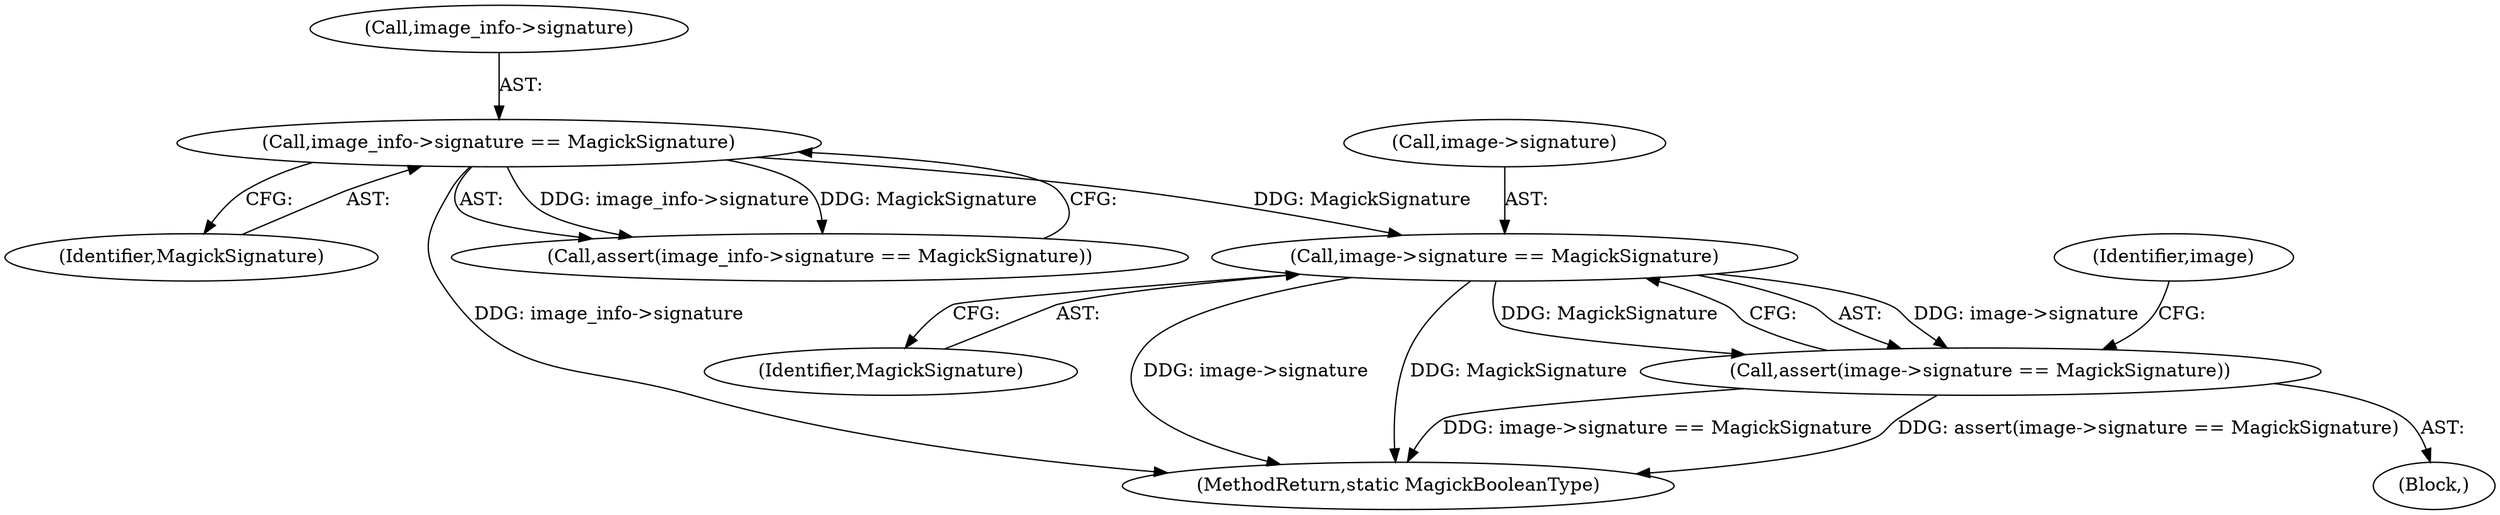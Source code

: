 digraph "0_ImageMagick_424d40ebfcde48bb872eba75179d3d73704fdf1f_0@pointer" {
"1000151" [label="(Call,image->signature == MagickSignature)"];
"1000139" [label="(Call,image_info->signature == MagickSignature)"];
"1000150" [label="(Call,assert(image->signature == MagickSignature))"];
"1000150" [label="(Call,assert(image->signature == MagickSignature))"];
"1000152" [label="(Call,image->signature)"];
"1000155" [label="(Identifier,MagickSignature)"];
"1000139" [label="(Call,image_info->signature == MagickSignature)"];
"1000159" [label="(Identifier,image)"];
"1000143" [label="(Identifier,MagickSignature)"];
"1001223" [label="(MethodReturn,static MagickBooleanType)"];
"1000138" [label="(Call,assert(image_info->signature == MagickSignature))"];
"1000113" [label="(Block,)"];
"1000140" [label="(Call,image_info->signature)"];
"1000151" [label="(Call,image->signature == MagickSignature)"];
"1000151" -> "1000150"  [label="AST: "];
"1000151" -> "1000155"  [label="CFG: "];
"1000152" -> "1000151"  [label="AST: "];
"1000155" -> "1000151"  [label="AST: "];
"1000150" -> "1000151"  [label="CFG: "];
"1000151" -> "1001223"  [label="DDG: image->signature"];
"1000151" -> "1001223"  [label="DDG: MagickSignature"];
"1000151" -> "1000150"  [label="DDG: image->signature"];
"1000151" -> "1000150"  [label="DDG: MagickSignature"];
"1000139" -> "1000151"  [label="DDG: MagickSignature"];
"1000139" -> "1000138"  [label="AST: "];
"1000139" -> "1000143"  [label="CFG: "];
"1000140" -> "1000139"  [label="AST: "];
"1000143" -> "1000139"  [label="AST: "];
"1000138" -> "1000139"  [label="CFG: "];
"1000139" -> "1001223"  [label="DDG: image_info->signature"];
"1000139" -> "1000138"  [label="DDG: image_info->signature"];
"1000139" -> "1000138"  [label="DDG: MagickSignature"];
"1000150" -> "1000113"  [label="AST: "];
"1000159" -> "1000150"  [label="CFG: "];
"1000150" -> "1001223"  [label="DDG: image->signature == MagickSignature"];
"1000150" -> "1001223"  [label="DDG: assert(image->signature == MagickSignature)"];
}
